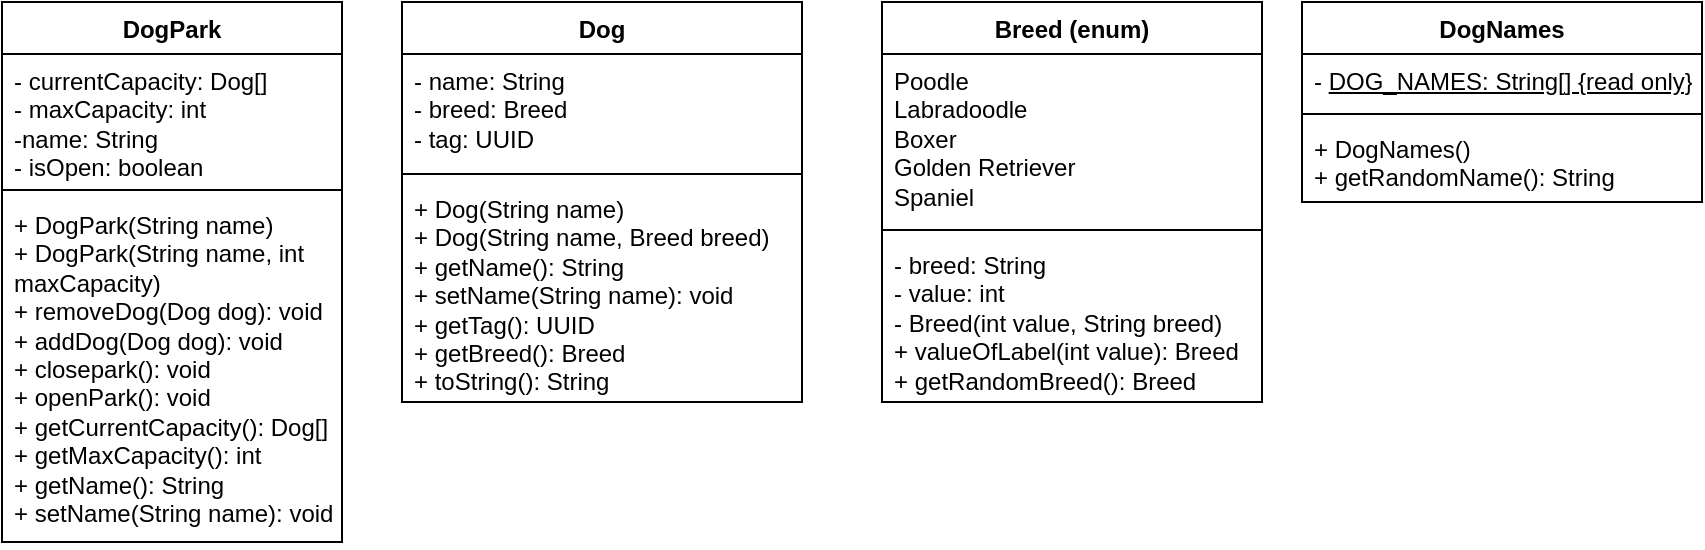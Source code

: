 <mxfile version="25.0.1">
  <diagram id="n6jttrpC6YOV2Hv1oXw1" name="DogPark 2">
    <mxGraphModel dx="1034" dy="446" grid="1" gridSize="10" guides="1" tooltips="1" connect="1" arrows="1" fold="1" page="1" pageScale="1" pageWidth="850" pageHeight="1100" math="0" shadow="0">
      <root>
        <mxCell id="0" />
        <mxCell id="1" parent="0" />
        <mxCell id="HuStx9NWVJ8lDPOhChtI-1" value="DogPark" style="swimlane;fontStyle=1;align=center;verticalAlign=top;childLayout=stackLayout;horizontal=1;startSize=26;horizontalStack=0;resizeParent=1;resizeParentMax=0;resizeLast=0;collapsible=1;marginBottom=0;whiteSpace=wrap;html=1;" vertex="1" parent="1">
          <mxGeometry y="80" width="170" height="270" as="geometry" />
        </mxCell>
        <mxCell id="HuStx9NWVJ8lDPOhChtI-2" value="- currentCapacity: Dog[]&lt;div&gt;- maxCapacity: int&lt;/div&gt;&lt;div&gt;-name: String&lt;/div&gt;&lt;div&gt;- isOpen: boolean&lt;/div&gt;" style="text;strokeColor=none;fillColor=none;align=left;verticalAlign=top;spacingLeft=4;spacingRight=4;overflow=hidden;rotatable=0;points=[[0,0.5],[1,0.5]];portConstraint=eastwest;whiteSpace=wrap;html=1;" vertex="1" parent="HuStx9NWVJ8lDPOhChtI-1">
          <mxGeometry y="26" width="170" height="64" as="geometry" />
        </mxCell>
        <mxCell id="HuStx9NWVJ8lDPOhChtI-3" value="" style="line;strokeWidth=1;fillColor=none;align=left;verticalAlign=middle;spacingTop=-1;spacingLeft=3;spacingRight=3;rotatable=0;labelPosition=right;points=[];portConstraint=eastwest;strokeColor=inherit;" vertex="1" parent="HuStx9NWVJ8lDPOhChtI-1">
          <mxGeometry y="90" width="170" height="8" as="geometry" />
        </mxCell>
        <mxCell id="HuStx9NWVJ8lDPOhChtI-4" value="&lt;div&gt;+ DogPark(String name)&lt;/div&gt;&lt;div&gt;+ DogPark(String name, int maxCapacity)&lt;/div&gt;&lt;div&gt;+ removeDog(Dog dog): void&lt;/div&gt;&lt;div&gt;+ addDog(Dog dog): void&lt;/div&gt;+ closepark(): void&lt;div&gt;+ openPark(): void&lt;/div&gt;&lt;div&gt;+ getCurrentCapacity(): Dog[]&lt;/div&gt;&lt;div&gt;+ getMaxCapacity(): int&lt;/div&gt;&lt;div&gt;+ getName(): String&lt;/div&gt;&lt;div&gt;+ setName(String name): void&lt;/div&gt;" style="text;strokeColor=none;fillColor=none;align=left;verticalAlign=top;spacingLeft=4;spacingRight=4;overflow=hidden;rotatable=0;points=[[0,0.5],[1,0.5]];portConstraint=eastwest;whiteSpace=wrap;html=1;" vertex="1" parent="HuStx9NWVJ8lDPOhChtI-1">
          <mxGeometry y="98" width="170" height="172" as="geometry" />
        </mxCell>
        <mxCell id="HuStx9NWVJ8lDPOhChtI-5" value="Dog" style="swimlane;fontStyle=1;align=center;verticalAlign=top;childLayout=stackLayout;horizontal=1;startSize=26;horizontalStack=0;resizeParent=1;resizeParentMax=0;resizeLast=0;collapsible=1;marginBottom=0;whiteSpace=wrap;html=1;" vertex="1" parent="1">
          <mxGeometry x="200" y="80" width="200" height="200" as="geometry" />
        </mxCell>
        <mxCell id="HuStx9NWVJ8lDPOhChtI-6" value="- name: String&lt;div&gt;- breed: Breed&lt;/div&gt;&lt;div&gt;- tag: UUID&lt;/div&gt;" style="text;strokeColor=none;fillColor=none;align=left;verticalAlign=top;spacingLeft=4;spacingRight=4;overflow=hidden;rotatable=0;points=[[0,0.5],[1,0.5]];portConstraint=eastwest;whiteSpace=wrap;html=1;" vertex="1" parent="HuStx9NWVJ8lDPOhChtI-5">
          <mxGeometry y="26" width="200" height="56" as="geometry" />
        </mxCell>
        <mxCell id="HuStx9NWVJ8lDPOhChtI-7" value="" style="line;strokeWidth=1;fillColor=none;align=left;verticalAlign=middle;spacingTop=-1;spacingLeft=3;spacingRight=3;rotatable=0;labelPosition=right;points=[];portConstraint=eastwest;strokeColor=inherit;" vertex="1" parent="HuStx9NWVJ8lDPOhChtI-5">
          <mxGeometry y="82" width="200" height="8" as="geometry" />
        </mxCell>
        <mxCell id="HuStx9NWVJ8lDPOhChtI-8" value="+ Dog(String name&lt;span style=&quot;background-color: initial;&quot;&gt;)&lt;/span&gt;&lt;div&gt;+ Dog(String name, Breed breed)&lt;br&gt;&lt;div&gt;&lt;span style=&quot;background-color: initial;&quot;&gt;+ getName(): String&lt;/span&gt;&lt;/div&gt;&lt;/div&gt;&lt;div&gt;&lt;span style=&quot;background-color: initial;&quot;&gt;+ setName(String name): void&lt;/span&gt;&lt;/div&gt;&lt;div&gt;&lt;span style=&quot;background-color: initial;&quot;&gt;+ getTag(): UUID&lt;/span&gt;&lt;/div&gt;&lt;div&gt;&lt;span style=&quot;background-color: initial;&quot;&gt;+ getBreed(): Breed&lt;/span&gt;&lt;/div&gt;&lt;div&gt;&lt;span style=&quot;background-color: initial;&quot;&gt;+ toString(): String&lt;/span&gt;&lt;/div&gt;" style="text;strokeColor=none;fillColor=none;align=left;verticalAlign=top;spacingLeft=4;spacingRight=4;overflow=hidden;rotatable=0;points=[[0,0.5],[1,0.5]];portConstraint=eastwest;whiteSpace=wrap;html=1;" vertex="1" parent="HuStx9NWVJ8lDPOhChtI-5">
          <mxGeometry y="90" width="200" height="110" as="geometry" />
        </mxCell>
        <mxCell id="HuStx9NWVJ8lDPOhChtI-9" value="DogNames" style="swimlane;fontStyle=1;align=center;verticalAlign=top;childLayout=stackLayout;horizontal=1;startSize=26;horizontalStack=0;resizeParent=1;resizeParentMax=0;resizeLast=0;collapsible=1;marginBottom=0;whiteSpace=wrap;html=1;" vertex="1" parent="1">
          <mxGeometry x="650" y="80" width="200" height="100" as="geometry" />
        </mxCell>
        <mxCell id="HuStx9NWVJ8lDPOhChtI-10" value="- &lt;u&gt;DOG_NAMES: String[] {read only}&lt;/u&gt;" style="text;strokeColor=none;fillColor=none;align=left;verticalAlign=top;spacingLeft=4;spacingRight=4;overflow=hidden;rotatable=0;points=[[0,0.5],[1,0.5]];portConstraint=eastwest;whiteSpace=wrap;html=1;" vertex="1" parent="HuStx9NWVJ8lDPOhChtI-9">
          <mxGeometry y="26" width="200" height="26" as="geometry" />
        </mxCell>
        <mxCell id="HuStx9NWVJ8lDPOhChtI-11" value="" style="line;strokeWidth=1;fillColor=none;align=left;verticalAlign=middle;spacingTop=-1;spacingLeft=3;spacingRight=3;rotatable=0;labelPosition=right;points=[];portConstraint=eastwest;strokeColor=inherit;" vertex="1" parent="HuStx9NWVJ8lDPOhChtI-9">
          <mxGeometry y="52" width="200" height="8" as="geometry" />
        </mxCell>
        <mxCell id="HuStx9NWVJ8lDPOhChtI-12" value="+ DogNames()&lt;div&gt;+ getRandomName(): String&lt;/div&gt;" style="text;strokeColor=none;fillColor=none;align=left;verticalAlign=top;spacingLeft=4;spacingRight=4;overflow=hidden;rotatable=0;points=[[0,0.5],[1,0.5]];portConstraint=eastwest;whiteSpace=wrap;html=1;" vertex="1" parent="HuStx9NWVJ8lDPOhChtI-9">
          <mxGeometry y="60" width="200" height="40" as="geometry" />
        </mxCell>
        <mxCell id="HuStx9NWVJ8lDPOhChtI-13" value="Breed (enum)" style="swimlane;fontStyle=1;align=center;verticalAlign=top;childLayout=stackLayout;horizontal=1;startSize=26;horizontalStack=0;resizeParent=1;resizeParentMax=0;resizeLast=0;collapsible=1;marginBottom=0;whiteSpace=wrap;html=1;" vertex="1" parent="1">
          <mxGeometry x="440" y="80" width="190" height="200" as="geometry">
            <mxRectangle x="440" y="80" width="110" height="30" as="alternateBounds" />
          </mxGeometry>
        </mxCell>
        <mxCell id="HuStx9NWVJ8lDPOhChtI-14" value="Poodle&lt;div&gt;Labradoodle&lt;/div&gt;&lt;div&gt;Boxer&lt;/div&gt;&lt;div&gt;Golden Retriever&lt;/div&gt;&lt;div&gt;&lt;div&gt;&lt;div&gt;Spaniel&lt;/div&gt;&lt;/div&gt;&lt;/div&gt;" style="text;strokeColor=none;fillColor=none;align=left;verticalAlign=top;spacingLeft=4;spacingRight=4;overflow=hidden;rotatable=0;points=[[0,0.5],[1,0.5]];portConstraint=eastwest;whiteSpace=wrap;html=1;" vertex="1" parent="HuStx9NWVJ8lDPOhChtI-13">
          <mxGeometry y="26" width="190" height="84" as="geometry" />
        </mxCell>
        <mxCell id="HuStx9NWVJ8lDPOhChtI-15" value="" style="line;strokeWidth=1;fillColor=none;align=left;verticalAlign=middle;spacingTop=-1;spacingLeft=3;spacingRight=3;rotatable=0;labelPosition=right;points=[];portConstraint=eastwest;strokeColor=inherit;" vertex="1" parent="HuStx9NWVJ8lDPOhChtI-13">
          <mxGeometry y="110" width="190" height="8" as="geometry" />
        </mxCell>
        <mxCell id="HuStx9NWVJ8lDPOhChtI-16" value="- breed: String&lt;div&gt;- value: int&lt;br&gt;&lt;div&gt;- Breed(&lt;span style=&quot;background-color: initial;&quot;&gt;int value,&amp;nbsp;&lt;/span&gt;&lt;span style=&quot;background-color: initial;&quot;&gt;String breed)&amp;nbsp;&lt;/span&gt;&lt;/div&gt;&lt;div&gt;+ valueOfLabel(int value): Breed&lt;/div&gt;&lt;div&gt;+ getRandomBreed(): Breed&lt;/div&gt;&lt;/div&gt;" style="text;strokeColor=none;fillColor=none;align=left;verticalAlign=top;spacingLeft=4;spacingRight=4;overflow=hidden;rotatable=0;points=[[0,0.5],[1,0.5]];portConstraint=eastwest;whiteSpace=wrap;html=1;" vertex="1" parent="HuStx9NWVJ8lDPOhChtI-13">
          <mxGeometry y="118" width="190" height="82" as="geometry" />
        </mxCell>
      </root>
    </mxGraphModel>
  </diagram>
</mxfile>
